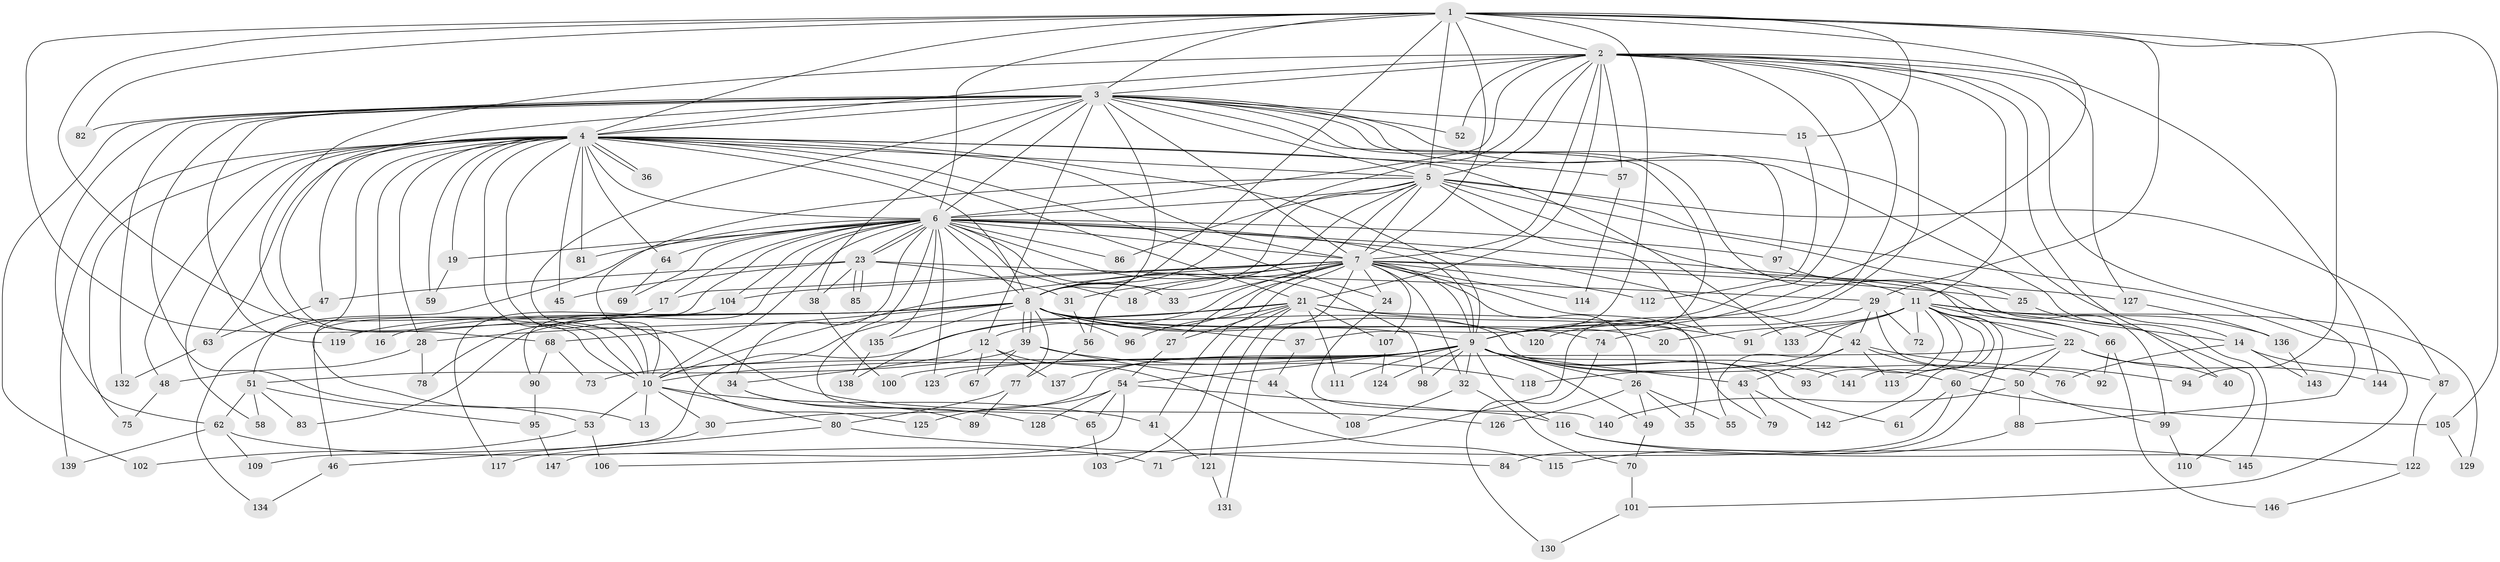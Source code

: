// Generated by graph-tools (version 1.1) at 2025/44/03/09/25 04:44:29]
// undirected, 147 vertices, 319 edges
graph export_dot {
graph [start="1"]
  node [color=gray90,style=filled];
  1;
  2;
  3;
  4;
  5;
  6;
  7;
  8;
  9;
  10;
  11;
  12;
  13;
  14;
  15;
  16;
  17;
  18;
  19;
  20;
  21;
  22;
  23;
  24;
  25;
  26;
  27;
  28;
  29;
  30;
  31;
  32;
  33;
  34;
  35;
  36;
  37;
  38;
  39;
  40;
  41;
  42;
  43;
  44;
  45;
  46;
  47;
  48;
  49;
  50;
  51;
  52;
  53;
  54;
  55;
  56;
  57;
  58;
  59;
  60;
  61;
  62;
  63;
  64;
  65;
  66;
  67;
  68;
  69;
  70;
  71;
  72;
  73;
  74;
  75;
  76;
  77;
  78;
  79;
  80;
  81;
  82;
  83;
  84;
  85;
  86;
  87;
  88;
  89;
  90;
  91;
  92;
  93;
  94;
  95;
  96;
  97;
  98;
  99;
  100;
  101;
  102;
  103;
  104;
  105;
  106;
  107;
  108;
  109;
  110;
  111;
  112;
  113;
  114;
  115;
  116;
  117;
  118;
  119;
  120;
  121;
  122;
  123;
  124;
  125;
  126;
  127;
  128;
  129;
  130;
  131;
  132;
  133;
  134;
  135;
  136;
  137;
  138;
  139;
  140;
  141;
  142;
  143;
  144;
  145;
  146;
  147;
  1 -- 2;
  1 -- 3;
  1 -- 4;
  1 -- 5;
  1 -- 6;
  1 -- 7;
  1 -- 8;
  1 -- 9;
  1 -- 10;
  1 -- 15;
  1 -- 29;
  1 -- 37;
  1 -- 68;
  1 -- 82;
  1 -- 94;
  1 -- 105;
  2 -- 3;
  2 -- 4;
  2 -- 5;
  2 -- 6;
  2 -- 7;
  2 -- 8;
  2 -- 9;
  2 -- 10;
  2 -- 11;
  2 -- 21;
  2 -- 40;
  2 -- 52;
  2 -- 57;
  2 -- 88;
  2 -- 106;
  2 -- 120;
  2 -- 127;
  2 -- 144;
  3 -- 4;
  3 -- 5;
  3 -- 6;
  3 -- 7;
  3 -- 8;
  3 -- 9;
  3 -- 10;
  3 -- 12;
  3 -- 14;
  3 -- 15;
  3 -- 22;
  3 -- 38;
  3 -- 52;
  3 -- 53;
  3 -- 62;
  3 -- 82;
  3 -- 97;
  3 -- 102;
  3 -- 119;
  3 -- 126;
  3 -- 132;
  3 -- 145;
  4 -- 5;
  4 -- 6;
  4 -- 7;
  4 -- 8;
  4 -- 9;
  4 -- 10;
  4 -- 13;
  4 -- 16;
  4 -- 19;
  4 -- 21;
  4 -- 24;
  4 -- 28;
  4 -- 36;
  4 -- 36;
  4 -- 45;
  4 -- 47;
  4 -- 48;
  4 -- 57;
  4 -- 58;
  4 -- 59;
  4 -- 63;
  4 -- 64;
  4 -- 75;
  4 -- 81;
  4 -- 125;
  4 -- 133;
  4 -- 139;
  5 -- 6;
  5 -- 7;
  5 -- 8;
  5 -- 9;
  5 -- 10;
  5 -- 11;
  5 -- 25;
  5 -- 27;
  5 -- 56;
  5 -- 86;
  5 -- 87;
  5 -- 101;
  6 -- 7;
  6 -- 8;
  6 -- 9;
  6 -- 10;
  6 -- 17;
  6 -- 18;
  6 -- 19;
  6 -- 23;
  6 -- 23;
  6 -- 33;
  6 -- 34;
  6 -- 42;
  6 -- 46;
  6 -- 51;
  6 -- 64;
  6 -- 65;
  6 -- 66;
  6 -- 69;
  6 -- 81;
  6 -- 86;
  6 -- 90;
  6 -- 97;
  6 -- 98;
  6 -- 104;
  6 -- 123;
  6 -- 135;
  7 -- 8;
  7 -- 9;
  7 -- 10;
  7 -- 12;
  7 -- 17;
  7 -- 18;
  7 -- 24;
  7 -- 25;
  7 -- 26;
  7 -- 31;
  7 -- 32;
  7 -- 33;
  7 -- 35;
  7 -- 41;
  7 -- 104;
  7 -- 107;
  7 -- 112;
  7 -- 114;
  7 -- 127;
  7 -- 131;
  7 -- 138;
  8 -- 9;
  8 -- 10;
  8 -- 16;
  8 -- 20;
  8 -- 37;
  8 -- 39;
  8 -- 39;
  8 -- 68;
  8 -- 74;
  8 -- 76;
  8 -- 77;
  8 -- 78;
  8 -- 83;
  8 -- 96;
  8 -- 119;
  8 -- 120;
  8 -- 135;
  9 -- 10;
  9 -- 26;
  9 -- 30;
  9 -- 32;
  9 -- 43;
  9 -- 49;
  9 -- 54;
  9 -- 60;
  9 -- 61;
  9 -- 73;
  9 -- 93;
  9 -- 98;
  9 -- 111;
  9 -- 116;
  9 -- 123;
  9 -- 124;
  9 -- 137;
  9 -- 141;
  10 -- 13;
  10 -- 30;
  10 -- 41;
  10 -- 53;
  10 -- 80;
  11 -- 14;
  11 -- 20;
  11 -- 22;
  11 -- 66;
  11 -- 72;
  11 -- 84;
  11 -- 91;
  11 -- 93;
  11 -- 113;
  11 -- 118;
  11 -- 129;
  11 -- 133;
  11 -- 136;
  11 -- 141;
  11 -- 142;
  12 -- 34;
  12 -- 67;
  12 -- 115;
  12 -- 137;
  14 -- 76;
  14 -- 87;
  14 -- 143;
  15 -- 112;
  17 -- 134;
  19 -- 59;
  21 -- 27;
  21 -- 28;
  21 -- 79;
  21 -- 91;
  21 -- 96;
  21 -- 103;
  21 -- 107;
  21 -- 109;
  21 -- 111;
  21 -- 121;
  22 -- 40;
  22 -- 50;
  22 -- 60;
  22 -- 100;
  22 -- 144;
  23 -- 29;
  23 -- 31;
  23 -- 38;
  23 -- 45;
  23 -- 47;
  23 -- 85;
  23 -- 85;
  24 -- 140;
  25 -- 110;
  26 -- 35;
  26 -- 49;
  26 -- 55;
  26 -- 126;
  27 -- 54;
  28 -- 48;
  28 -- 78;
  29 -- 42;
  29 -- 72;
  29 -- 74;
  29 -- 92;
  30 -- 46;
  31 -- 56;
  32 -- 70;
  32 -- 108;
  34 -- 89;
  34 -- 128;
  37 -- 44;
  38 -- 100;
  39 -- 44;
  39 -- 51;
  39 -- 67;
  39 -- 118;
  41 -- 121;
  42 -- 43;
  42 -- 50;
  42 -- 55;
  42 -- 94;
  42 -- 113;
  43 -- 79;
  43 -- 142;
  44 -- 108;
  46 -- 134;
  47 -- 63;
  48 -- 75;
  49 -- 70;
  50 -- 88;
  50 -- 99;
  50 -- 140;
  51 -- 58;
  51 -- 62;
  51 -- 83;
  51 -- 95;
  53 -- 102;
  53 -- 106;
  54 -- 65;
  54 -- 116;
  54 -- 125;
  54 -- 128;
  54 -- 147;
  56 -- 77;
  57 -- 114;
  60 -- 61;
  60 -- 71;
  60 -- 105;
  62 -- 71;
  62 -- 109;
  62 -- 139;
  63 -- 132;
  64 -- 69;
  65 -- 103;
  66 -- 92;
  66 -- 146;
  68 -- 73;
  68 -- 90;
  70 -- 101;
  74 -- 130;
  77 -- 80;
  77 -- 89;
  80 -- 84;
  80 -- 117;
  87 -- 122;
  88 -- 115;
  90 -- 95;
  95 -- 147;
  97 -- 99;
  99 -- 110;
  101 -- 130;
  104 -- 117;
  105 -- 129;
  107 -- 124;
  116 -- 122;
  116 -- 145;
  121 -- 131;
  122 -- 146;
  127 -- 136;
  135 -- 138;
  136 -- 143;
}
